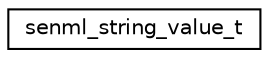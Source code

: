 digraph "Graphical Class Hierarchy"
{
 // LATEX_PDF_SIZE
  edge [fontname="Helvetica",fontsize="10",labelfontname="Helvetica",labelfontsize="10"];
  node [fontname="Helvetica",fontsize="10",shape=record];
  rankdir="LR";
  Node0 [label="senml_string_value_t",height=0.2,width=0.4,color="black", fillcolor="white", style="filled",URL="$structsenml__string__value__t.html",tooltip="SenML string value."];
}
